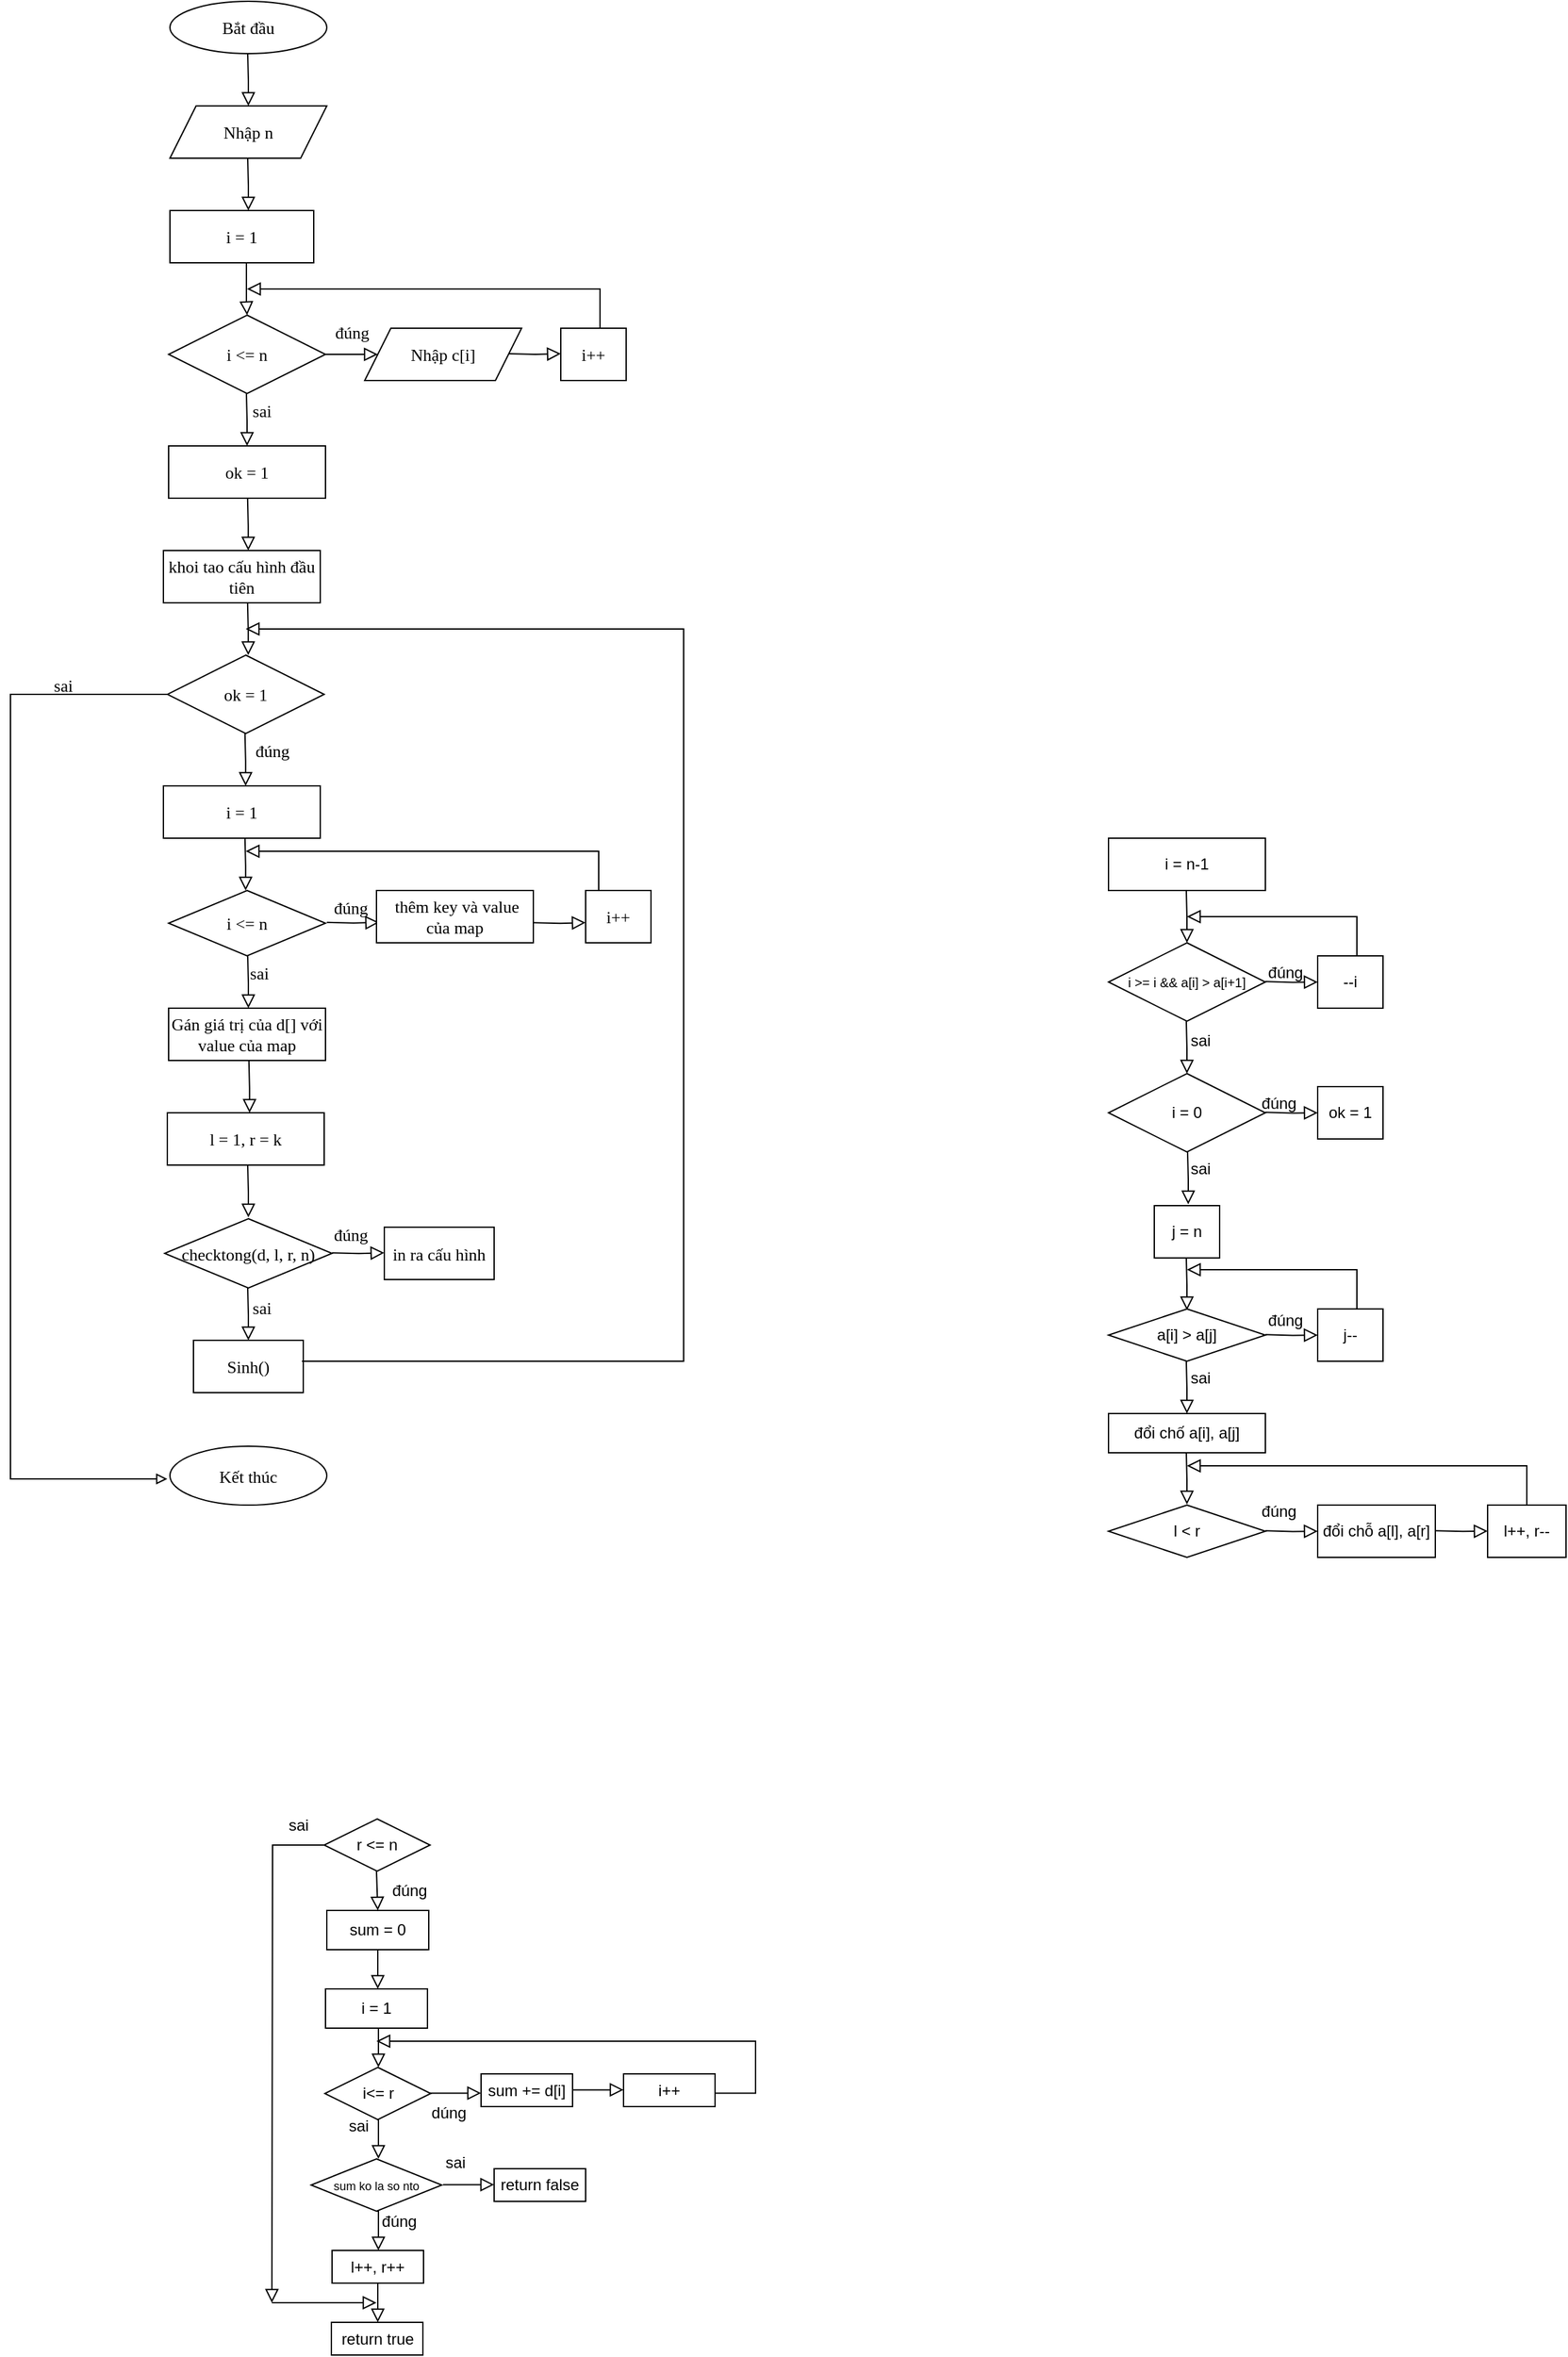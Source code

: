 <mxfile version="22.1.0" type="github">
  <diagram id="C5RBs43oDa-KdzZeNtuy" name="Page-1">
    <mxGraphModel dx="3000" dy="6275" grid="1" gridSize="10" guides="1" tooltips="1" connect="1" arrows="1" fold="1" page="1" pageScale="1" pageWidth="3300" pageHeight="4681" math="0" shadow="0">
      <root>
        <mxCell id="WIyWlLk6GJQsqaUBKTNV-0" />
        <mxCell id="WIyWlLk6GJQsqaUBKTNV-1" parent="WIyWlLk6GJQsqaUBKTNV-0" />
        <mxCell id="WIyWlLk6GJQsqaUBKTNV-8" value="" style="rounded=0;html=1;jettySize=auto;orthogonalLoop=1;fontSize=13;endArrow=block;endFill=0;endSize=8;strokeWidth=1;shadow=0;labelBackgroundColor=none;edgeStyle=orthogonalEdgeStyle;fontFamily=Times New Roman;" parent="WIyWlLk6GJQsqaUBKTNV-1" edge="1">
          <mxGeometry x="0.333" y="20" relative="1" as="geometry">
            <mxPoint as="offset" />
            <mxPoint x="301.5" y="-2640" as="sourcePoint" />
            <mxPoint x="302" y="-2600" as="targetPoint" />
          </mxGeometry>
        </mxCell>
        <mxCell id="vtlavPTX0ns7V2OKeSvy-0" value="Bắt đầu" style="ellipse;whiteSpace=wrap;html=1;strokeWidth=1;fontSize=13;fontFamily=Times New Roman;" parent="WIyWlLk6GJQsqaUBKTNV-1" vertex="1">
          <mxGeometry x="242" y="-2680" width="120" height="40" as="geometry" />
        </mxCell>
        <mxCell id="vtlavPTX0ns7V2OKeSvy-1" value="Nhập n" style="shape=parallelogram;perimeter=parallelogramPerimeter;whiteSpace=wrap;html=1;fixedSize=1;strokeWidth=1;fontSize=13;fontFamily=Times New Roman;" parent="WIyWlLk6GJQsqaUBKTNV-1" vertex="1">
          <mxGeometry x="242" y="-2600" width="120" height="40" as="geometry" />
        </mxCell>
        <mxCell id="vtlavPTX0ns7V2OKeSvy-2" value="" style="rounded=0;html=1;jettySize=auto;orthogonalLoop=1;fontSize=13;endArrow=block;endFill=0;endSize=8;strokeWidth=1;shadow=0;labelBackgroundColor=none;edgeStyle=orthogonalEdgeStyle;fontFamily=Times New Roman;" parent="WIyWlLk6GJQsqaUBKTNV-1" edge="1">
          <mxGeometry x="0.333" y="20" relative="1" as="geometry">
            <mxPoint as="offset" />
            <mxPoint x="301.5" y="-2560" as="sourcePoint" />
            <mxPoint x="302" y="-2520" as="targetPoint" />
          </mxGeometry>
        </mxCell>
        <mxCell id="vtlavPTX0ns7V2OKeSvy-3" value="i &amp;lt;= n" style="rhombus;whiteSpace=wrap;html=1;strokeWidth=1;fontSize=13;fontFamily=Times New Roman;" parent="WIyWlLk6GJQsqaUBKTNV-1" vertex="1">
          <mxGeometry x="241" y="-2440" width="120" height="60" as="geometry" />
        </mxCell>
        <mxCell id="vtlavPTX0ns7V2OKeSvy-4" value="" style="rounded=0;html=1;jettySize=auto;orthogonalLoop=1;fontSize=13;endArrow=block;endFill=0;endSize=8;strokeWidth=1;shadow=0;labelBackgroundColor=none;edgeStyle=orthogonalEdgeStyle;fontFamily=Times New Roman;" parent="WIyWlLk6GJQsqaUBKTNV-1" edge="1">
          <mxGeometry x="0.333" y="20" relative="1" as="geometry">
            <mxPoint as="offset" />
            <mxPoint x="300.5" y="-2380" as="sourcePoint" />
            <mxPoint x="301" y="-2340" as="targetPoint" />
          </mxGeometry>
        </mxCell>
        <mxCell id="vtlavPTX0ns7V2OKeSvy-5" value="" style="rounded=0;html=1;jettySize=auto;orthogonalLoop=1;fontSize=13;endArrow=block;endFill=0;endSize=8;strokeWidth=1;shadow=0;labelBackgroundColor=none;edgeStyle=orthogonalEdgeStyle;exitX=1;exitY=0.5;exitDx=0;exitDy=0;fontFamily=Times New Roman;" parent="WIyWlLk6GJQsqaUBKTNV-1" source="vtlavPTX0ns7V2OKeSvy-3" edge="1">
          <mxGeometry x="0.333" y="20" relative="1" as="geometry">
            <mxPoint as="offset" />
            <mxPoint x="421" y="-2420" as="sourcePoint" />
            <mxPoint x="401" y="-2410" as="targetPoint" />
          </mxGeometry>
        </mxCell>
        <mxCell id="vtlavPTX0ns7V2OKeSvy-6" value="Nhập c[i]" style="shape=parallelogram;perimeter=parallelogramPerimeter;whiteSpace=wrap;html=1;fixedSize=1;strokeWidth=1;fontSize=13;fontFamily=Times New Roman;" parent="WIyWlLk6GJQsqaUBKTNV-1" vertex="1">
          <mxGeometry x="391" y="-2430" width="120" height="40" as="geometry" />
        </mxCell>
        <mxCell id="vtlavPTX0ns7V2OKeSvy-7" value="" style="rounded=0;html=1;jettySize=auto;orthogonalLoop=1;fontSize=13;endArrow=block;endFill=0;endSize=8;strokeWidth=1;shadow=0;labelBackgroundColor=none;edgeStyle=orthogonalEdgeStyle;exitX=1;exitY=0.5;exitDx=0;exitDy=0;fontFamily=Times New Roman;" parent="WIyWlLk6GJQsqaUBKTNV-1" edge="1">
          <mxGeometry x="0.333" y="20" relative="1" as="geometry">
            <mxPoint as="offset" />
            <mxPoint x="501" y="-2410.5" as="sourcePoint" />
            <mxPoint x="541" y="-2410.5" as="targetPoint" />
          </mxGeometry>
        </mxCell>
        <mxCell id="vtlavPTX0ns7V2OKeSvy-8" value="i++" style="rounded=0;whiteSpace=wrap;html=1;strokeWidth=1;fontSize=13;fontFamily=Times New Roman;" parent="WIyWlLk6GJQsqaUBKTNV-1" vertex="1">
          <mxGeometry x="541" y="-2430" width="50" height="40" as="geometry" />
        </mxCell>
        <mxCell id="vtlavPTX0ns7V2OKeSvy-9" value="" style="rounded=0;html=1;jettySize=auto;orthogonalLoop=1;fontSize=13;endArrow=block;endFill=0;endSize=8;strokeWidth=1;shadow=0;labelBackgroundColor=none;edgeStyle=orthogonalEdgeStyle;exitX=0.5;exitY=0;exitDx=0;exitDy=0;fontFamily=Times New Roman;" parent="WIyWlLk6GJQsqaUBKTNV-1" source="vtlavPTX0ns7V2OKeSvy-8" edge="1">
          <mxGeometry x="0.333" y="20" relative="1" as="geometry">
            <mxPoint as="offset" />
            <mxPoint x="571" y="-2500" as="sourcePoint" />
            <mxPoint x="301" y="-2460" as="targetPoint" />
            <Array as="points">
              <mxPoint x="571" y="-2430" />
              <mxPoint x="571" y="-2460" />
            </Array>
          </mxGeometry>
        </mxCell>
        <mxCell id="vtlavPTX0ns7V2OKeSvy-10" value="đúng" style="text;html=1;align=center;verticalAlign=middle;resizable=0;points=[];autosize=1;strokeColor=none;fillColor=none;strokeWidth=1;fontSize=13;fontFamily=Times New Roman;" parent="WIyWlLk6GJQsqaUBKTNV-1" vertex="1">
          <mxGeometry x="356" y="-2442" width="50" height="30" as="geometry" />
        </mxCell>
        <mxCell id="vtlavPTX0ns7V2OKeSvy-11" value="i = 1" style="rounded=0;whiteSpace=wrap;html=1;strokeWidth=1;fontSize=13;fontFamily=Times New Roman;" parent="WIyWlLk6GJQsqaUBKTNV-1" vertex="1">
          <mxGeometry x="242" y="-2520" width="110" height="40" as="geometry" />
        </mxCell>
        <mxCell id="vtlavPTX0ns7V2OKeSvy-12" value="" style="rounded=0;html=1;jettySize=auto;orthogonalLoop=1;fontSize=13;endArrow=block;endFill=0;endSize=8;strokeWidth=1;shadow=0;labelBackgroundColor=none;edgeStyle=orthogonalEdgeStyle;fontFamily=Times New Roman;" parent="WIyWlLk6GJQsqaUBKTNV-1" edge="1">
          <mxGeometry x="0.333" y="20" relative="1" as="geometry">
            <mxPoint as="offset" />
            <mxPoint x="300.5" y="-2480" as="sourcePoint" />
            <mxPoint x="301" y="-2440" as="targetPoint" />
            <Array as="points">
              <mxPoint x="300.5" y="-2450" />
              <mxPoint x="301.5" y="-2450" />
            </Array>
          </mxGeometry>
        </mxCell>
        <mxCell id="vtlavPTX0ns7V2OKeSvy-13" value="sai" style="text;html=1;align=center;verticalAlign=middle;resizable=0;points=[];autosize=1;strokeColor=none;fillColor=none;strokeWidth=1;fontSize=13;fontFamily=Times New Roman;" parent="WIyWlLk6GJQsqaUBKTNV-1" vertex="1">
          <mxGeometry x="292" y="-2382" width="40" height="30" as="geometry" />
        </mxCell>
        <mxCell id="vtlavPTX0ns7V2OKeSvy-14" value="ok = 1" style="rounded=0;whiteSpace=wrap;html=1;strokeWidth=1;fontSize=13;fontFamily=Times New Roman;" parent="WIyWlLk6GJQsqaUBKTNV-1" vertex="1">
          <mxGeometry x="241" y="-2340" width="120" height="40" as="geometry" />
        </mxCell>
        <mxCell id="vtlavPTX0ns7V2OKeSvy-15" value="" style="rounded=0;html=1;jettySize=auto;orthogonalLoop=1;fontSize=13;endArrow=block;endFill=0;endSize=8;strokeWidth=1;shadow=0;labelBackgroundColor=none;edgeStyle=orthogonalEdgeStyle;fontFamily=Times New Roman;" parent="WIyWlLk6GJQsqaUBKTNV-1" edge="1">
          <mxGeometry x="0.333" y="20" relative="1" as="geometry">
            <mxPoint as="offset" />
            <mxPoint x="301.41" y="-2300" as="sourcePoint" />
            <mxPoint x="301.91" y="-2260" as="targetPoint" />
          </mxGeometry>
        </mxCell>
        <mxCell id="vtlavPTX0ns7V2OKeSvy-16" value="khoi tao cấu hình đầu tiên" style="rounded=0;whiteSpace=wrap;html=1;strokeWidth=1;fontSize=13;fontFamily=Times New Roman;" parent="WIyWlLk6GJQsqaUBKTNV-1" vertex="1">
          <mxGeometry x="237" y="-2260" width="120" height="40" as="geometry" />
        </mxCell>
        <mxCell id="vtlavPTX0ns7V2OKeSvy-17" value="" style="rounded=0;html=1;jettySize=auto;orthogonalLoop=1;fontSize=13;endArrow=block;endFill=0;endSize=8;strokeWidth=1;shadow=0;labelBackgroundColor=none;edgeStyle=orthogonalEdgeStyle;fontFamily=Times New Roman;" parent="WIyWlLk6GJQsqaUBKTNV-1" edge="1">
          <mxGeometry x="0.333" y="20" relative="1" as="geometry">
            <mxPoint as="offset" />
            <mxPoint x="301.41" y="-2220" as="sourcePoint" />
            <mxPoint x="301.91" y="-2180" as="targetPoint" />
          </mxGeometry>
        </mxCell>
        <mxCell id="vtlavPTX0ns7V2OKeSvy-18" value="ok = 1" style="rhombus;whiteSpace=wrap;html=1;strokeWidth=1;fontSize=13;fontFamily=Times New Roman;" parent="WIyWlLk6GJQsqaUBKTNV-1" vertex="1">
          <mxGeometry x="240" y="-2180" width="120" height="60" as="geometry" />
        </mxCell>
        <mxCell id="vtlavPTX0ns7V2OKeSvy-19" value="" style="rounded=0;html=1;jettySize=auto;orthogonalLoop=1;fontSize=13;endArrow=block;endFill=0;endSize=8;strokeWidth=1;shadow=0;labelBackgroundColor=none;edgeStyle=orthogonalEdgeStyle;fontFamily=Times New Roman;" parent="WIyWlLk6GJQsqaUBKTNV-1" edge="1">
          <mxGeometry x="0.333" y="20" relative="1" as="geometry">
            <mxPoint as="offset" />
            <mxPoint x="299.41" y="-2120" as="sourcePoint" />
            <mxPoint x="299.91" y="-2080" as="targetPoint" />
          </mxGeometry>
        </mxCell>
        <mxCell id="vtlavPTX0ns7V2OKeSvy-20" value="i &amp;lt;= n" style="rhombus;whiteSpace=wrap;html=1;strokeWidth=1;fontSize=13;fontFamily=Times New Roman;" parent="WIyWlLk6GJQsqaUBKTNV-1" vertex="1">
          <mxGeometry x="241" y="-2000" width="120" height="50" as="geometry" />
        </mxCell>
        <mxCell id="vtlavPTX0ns7V2OKeSvy-21" value="i = 1" style="rounded=0;whiteSpace=wrap;html=1;strokeWidth=1;fontSize=13;fontFamily=Times New Roman;" parent="WIyWlLk6GJQsqaUBKTNV-1" vertex="1">
          <mxGeometry x="237" y="-2080" width="120" height="40" as="geometry" />
        </mxCell>
        <mxCell id="vtlavPTX0ns7V2OKeSvy-22" value="" style="rounded=0;html=1;jettySize=auto;orthogonalLoop=1;fontSize=13;endArrow=block;endFill=0;endSize=8;strokeWidth=1;shadow=0;labelBackgroundColor=none;edgeStyle=orthogonalEdgeStyle;fontFamily=Times New Roman;" parent="WIyWlLk6GJQsqaUBKTNV-1" edge="1">
          <mxGeometry x="0.333" y="20" relative="1" as="geometry">
            <mxPoint as="offset" />
            <mxPoint x="299.41" y="-2040" as="sourcePoint" />
            <mxPoint x="299.91" y="-2000" as="targetPoint" />
          </mxGeometry>
        </mxCell>
        <mxCell id="vtlavPTX0ns7V2OKeSvy-24" value="" style="rounded=0;html=1;jettySize=auto;orthogonalLoop=1;fontSize=13;endArrow=block;endFill=0;endSize=8;strokeWidth=1;shadow=0;labelBackgroundColor=none;edgeStyle=orthogonalEdgeStyle;exitX=1;exitY=0.5;exitDx=0;exitDy=0;fontFamily=Times New Roman;" parent="WIyWlLk6GJQsqaUBKTNV-1" edge="1">
          <mxGeometry x="0.333" y="20" relative="1" as="geometry">
            <mxPoint as="offset" />
            <mxPoint x="362" y="-1975.59" as="sourcePoint" />
            <mxPoint x="402" y="-1975.59" as="targetPoint" />
          </mxGeometry>
        </mxCell>
        <mxCell id="vtlavPTX0ns7V2OKeSvy-25" value="&lt;div style=&quot;font-size: 13px;&quot;&gt;&lt;br style=&quot;font-size: 13px;&quot;&gt;&lt;/div&gt;&lt;div style=&quot;font-size: 13px;&quot;&gt;&amp;nbsp;thêm key và value của map&lt;/div&gt;&lt;div style=&quot;font-size: 13px;&quot;&gt;&lt;br style=&quot;font-size: 13px;&quot;&gt;&lt;/div&gt;" style="rounded=0;whiteSpace=wrap;html=1;strokeWidth=1;fontSize=13;fontFamily=Times New Roman;" parent="WIyWlLk6GJQsqaUBKTNV-1" vertex="1">
          <mxGeometry x="400" y="-2000" width="120" height="40" as="geometry" />
        </mxCell>
        <mxCell id="vtlavPTX0ns7V2OKeSvy-26" value="" style="rounded=0;html=1;jettySize=auto;orthogonalLoop=1;fontSize=13;endArrow=block;endFill=0;endSize=8;strokeWidth=1;shadow=0;labelBackgroundColor=none;edgeStyle=orthogonalEdgeStyle;exitX=1;exitY=0.5;exitDx=0;exitDy=0;fontFamily=Times New Roman;" parent="WIyWlLk6GJQsqaUBKTNV-1" edge="1">
          <mxGeometry x="0.333" y="20" relative="1" as="geometry">
            <mxPoint as="offset" />
            <mxPoint x="520" y="-1975.42" as="sourcePoint" />
            <mxPoint x="560" y="-1975.42" as="targetPoint" />
          </mxGeometry>
        </mxCell>
        <mxCell id="vtlavPTX0ns7V2OKeSvy-27" value="i++" style="rounded=0;whiteSpace=wrap;html=1;strokeWidth=1;fontSize=13;fontFamily=Times New Roman;" parent="WIyWlLk6GJQsqaUBKTNV-1" vertex="1">
          <mxGeometry x="560" y="-2000" width="50" height="40" as="geometry" />
        </mxCell>
        <mxCell id="vtlavPTX0ns7V2OKeSvy-28" value="" style="rounded=0;html=1;jettySize=auto;orthogonalLoop=1;fontSize=13;endArrow=block;endFill=0;endSize=8;strokeWidth=1;shadow=0;labelBackgroundColor=none;edgeStyle=orthogonalEdgeStyle;exitX=0.5;exitY=0;exitDx=0;exitDy=0;fontFamily=Times New Roman;" parent="WIyWlLk6GJQsqaUBKTNV-1" edge="1">
          <mxGeometry x="0.333" y="20" relative="1" as="geometry">
            <mxPoint as="offset" />
            <mxPoint x="565" y="-2000" as="sourcePoint" />
            <mxPoint x="300" y="-2030" as="targetPoint" />
            <Array as="points">
              <mxPoint x="570" y="-2000" />
              <mxPoint x="570" y="-2030" />
            </Array>
          </mxGeometry>
        </mxCell>
        <mxCell id="vtlavPTX0ns7V2OKeSvy-29" value="đúng" style="text;html=1;align=center;verticalAlign=middle;resizable=0;points=[];autosize=1;strokeColor=none;fillColor=none;strokeWidth=1;fontSize=13;fontFamily=Times New Roman;" parent="WIyWlLk6GJQsqaUBKTNV-1" vertex="1">
          <mxGeometry x="355" y="-2002" width="50" height="30" as="geometry" />
        </mxCell>
        <mxCell id="vtlavPTX0ns7V2OKeSvy-30" value="" style="rounded=0;html=1;jettySize=auto;orthogonalLoop=1;fontSize=13;endArrow=block;endFill=0;endSize=8;strokeWidth=1;shadow=0;labelBackgroundColor=none;edgeStyle=orthogonalEdgeStyle;fontFamily=Times New Roman;" parent="WIyWlLk6GJQsqaUBKTNV-1" edge="1">
          <mxGeometry x="0.333" y="20" relative="1" as="geometry">
            <mxPoint as="offset" />
            <mxPoint x="301.5" y="-1950" as="sourcePoint" />
            <mxPoint x="302" y="-1910" as="targetPoint" />
          </mxGeometry>
        </mxCell>
        <mxCell id="vtlavPTX0ns7V2OKeSvy-31" value="sai" style="text;html=1;align=center;verticalAlign=middle;resizable=0;points=[];autosize=1;strokeColor=none;fillColor=none;strokeWidth=1;fontSize=13;fontFamily=Times New Roman;" parent="WIyWlLk6GJQsqaUBKTNV-1" vertex="1">
          <mxGeometry x="290" y="-1952" width="40" height="30" as="geometry" />
        </mxCell>
        <mxCell id="vtlavPTX0ns7V2OKeSvy-32" value="Gán giá trị của d[] với&lt;br style=&quot;font-size: 13px;&quot;&gt;value của map" style="rounded=0;whiteSpace=wrap;html=1;strokeWidth=1;fontSize=13;fontFamily=Times New Roman;" parent="WIyWlLk6GJQsqaUBKTNV-1" vertex="1">
          <mxGeometry x="241" y="-1910" width="120" height="40" as="geometry" />
        </mxCell>
        <mxCell id="vtlavPTX0ns7V2OKeSvy-33" value="" style="rounded=0;html=1;jettySize=auto;orthogonalLoop=1;fontSize=13;endArrow=block;endFill=0;endSize=8;strokeWidth=1;shadow=0;labelBackgroundColor=none;edgeStyle=orthogonalEdgeStyle;fontFamily=Times New Roman;" parent="WIyWlLk6GJQsqaUBKTNV-1" edge="1">
          <mxGeometry x="0.317" y="20" relative="1" as="geometry">
            <mxPoint as="offset" />
            <mxPoint x="302.41" y="-1870" as="sourcePoint" />
            <mxPoint x="302.91" y="-1830" as="targetPoint" />
          </mxGeometry>
        </mxCell>
        <mxCell id="vtlavPTX0ns7V2OKeSvy-34" value="l = 1, r = k" style="rounded=0;whiteSpace=wrap;html=1;strokeWidth=1;fontSize=13;fontFamily=Times New Roman;" parent="WIyWlLk6GJQsqaUBKTNV-1" vertex="1">
          <mxGeometry x="240" y="-1830" width="120" height="40" as="geometry" />
        </mxCell>
        <mxCell id="vtlavPTX0ns7V2OKeSvy-37" value="" style="rounded=0;html=1;jettySize=auto;orthogonalLoop=1;fontSize=13;endArrow=block;endFill=0;endSize=8;strokeWidth=1;shadow=0;labelBackgroundColor=none;edgeStyle=orthogonalEdgeStyle;fontFamily=Times New Roman;" parent="WIyWlLk6GJQsqaUBKTNV-1" edge="1">
          <mxGeometry x="0.317" y="20" relative="1" as="geometry">
            <mxPoint as="offset" />
            <mxPoint x="301.5" y="-1790" as="sourcePoint" />
            <mxPoint x="302" y="-1750" as="targetPoint" />
          </mxGeometry>
        </mxCell>
        <mxCell id="vtlavPTX0ns7V2OKeSvy-38" value="checktong(d, l, r, n)" style="rhombus;whiteSpace=wrap;html=1;strokeWidth=1;fontSize=13;fontFamily=Times New Roman;" parent="WIyWlLk6GJQsqaUBKTNV-1" vertex="1">
          <mxGeometry x="238" y="-1749" width="128" height="53" as="geometry" />
        </mxCell>
        <mxCell id="vtlavPTX0ns7V2OKeSvy-39" style="edgeStyle=orthogonalEdgeStyle;rounded=0;orthogonalLoop=1;jettySize=auto;html=1;exitX=0.5;exitY=1;exitDx=0;exitDy=0;strokeWidth=1;fontSize=13;fontFamily=Times New Roman;" parent="WIyWlLk6GJQsqaUBKTNV-1" source="vtlavPTX0ns7V2OKeSvy-38" target="vtlavPTX0ns7V2OKeSvy-38" edge="1">
          <mxGeometry relative="1" as="geometry" />
        </mxCell>
        <mxCell id="vtlavPTX0ns7V2OKeSvy-41" value="" style="rounded=0;html=1;jettySize=auto;orthogonalLoop=1;fontSize=13;endArrow=block;endFill=0;endSize=8;strokeWidth=1;shadow=0;labelBackgroundColor=none;edgeStyle=orthogonalEdgeStyle;exitX=1;exitY=0.5;exitDx=0;exitDy=0;fontFamily=Times New Roman;" parent="WIyWlLk6GJQsqaUBKTNV-1" edge="1">
          <mxGeometry x="0.333" y="20" relative="1" as="geometry">
            <mxPoint as="offset" />
            <mxPoint x="366" y="-1722.92" as="sourcePoint" />
            <mxPoint x="406" y="-1722.92" as="targetPoint" />
          </mxGeometry>
        </mxCell>
        <mxCell id="vtlavPTX0ns7V2OKeSvy-42" value="&lt;div style=&quot;font-size: 13px;&quot;&gt;&lt;span style=&quot;background-color: initial; font-size: 13px;&quot;&gt;in ra cấu hình&lt;/span&gt;&lt;br style=&quot;font-size: 13px;&quot;&gt;&lt;/div&gt;" style="rounded=0;whiteSpace=wrap;html=1;strokeWidth=1;fontSize=13;fontFamily=Times New Roman;" parent="WIyWlLk6GJQsqaUBKTNV-1" vertex="1">
          <mxGeometry x="406" y="-1742.5" width="84" height="40" as="geometry" />
        </mxCell>
        <mxCell id="vtlavPTX0ns7V2OKeSvy-43" value="" style="rounded=0;html=1;jettySize=auto;orthogonalLoop=1;fontSize=13;endArrow=block;endFill=0;endSize=8;strokeWidth=1;shadow=0;labelBackgroundColor=none;edgeStyle=orthogonalEdgeStyle;fontFamily=Times New Roman;" parent="WIyWlLk6GJQsqaUBKTNV-1" edge="1">
          <mxGeometry x="0.317" y="20" relative="1" as="geometry">
            <mxPoint as="offset" />
            <mxPoint x="301.5" y="-1696" as="sourcePoint" />
            <mxPoint x="302" y="-1656" as="targetPoint" />
          </mxGeometry>
        </mxCell>
        <mxCell id="vtlavPTX0ns7V2OKeSvy-44" value="đúng" style="text;html=1;align=center;verticalAlign=middle;resizable=0;points=[];autosize=1;strokeColor=none;fillColor=none;strokeWidth=1;fontSize=13;fontFamily=Times New Roman;" parent="WIyWlLk6GJQsqaUBKTNV-1" vertex="1">
          <mxGeometry x="355" y="-1752" width="50" height="30" as="geometry" />
        </mxCell>
        <mxCell id="vtlavPTX0ns7V2OKeSvy-45" value="sai" style="text;html=1;align=center;verticalAlign=middle;resizable=0;points=[];autosize=1;strokeColor=none;fillColor=none;strokeWidth=1;fontSize=13;fontFamily=Times New Roman;" parent="WIyWlLk6GJQsqaUBKTNV-1" vertex="1">
          <mxGeometry x="292" y="-1696" width="40" height="30" as="geometry" />
        </mxCell>
        <mxCell id="vtlavPTX0ns7V2OKeSvy-46" value="&lt;div style=&quot;font-size: 13px;&quot;&gt;&lt;span style=&quot;background-color: initial; font-size: 13px;&quot;&gt;Sinh()&lt;/span&gt;&lt;br style=&quot;font-size: 13px;&quot;&gt;&lt;/div&gt;" style="rounded=0;whiteSpace=wrap;html=1;strokeWidth=1;fontSize=13;fontFamily=Times New Roman;" parent="WIyWlLk6GJQsqaUBKTNV-1" vertex="1">
          <mxGeometry x="260" y="-1656" width="84" height="40" as="geometry" />
        </mxCell>
        <mxCell id="vtlavPTX0ns7V2OKeSvy-48" value="Kết thúc" style="ellipse;whiteSpace=wrap;html=1;strokeWidth=1;fontSize=13;fontFamily=Times New Roman;" parent="WIyWlLk6GJQsqaUBKTNV-1" vertex="1">
          <mxGeometry x="242" y="-1575" width="120" height="45" as="geometry" />
        </mxCell>
        <mxCell id="vtlavPTX0ns7V2OKeSvy-49" value="đúng" style="text;html=1;align=center;verticalAlign=middle;resizable=0;points=[];autosize=1;strokeColor=none;fillColor=none;strokeWidth=1;fontSize=13;fontFamily=Times New Roman;" parent="WIyWlLk6GJQsqaUBKTNV-1" vertex="1">
          <mxGeometry x="295" y="-2122" width="50" height="30" as="geometry" />
        </mxCell>
        <mxCell id="vtlavPTX0ns7V2OKeSvy-50" value="" style="rounded=0;html=1;jettySize=auto;orthogonalLoop=1;fontSize=13;endArrow=block;endFill=0;strokeWidth=1;shadow=0;labelBackgroundColor=none;edgeStyle=orthogonalEdgeStyle;exitX=0;exitY=0.5;exitDx=0;exitDy=0;fontFamily=Times New Roman;" parent="WIyWlLk6GJQsqaUBKTNV-1" source="vtlavPTX0ns7V2OKeSvy-18" edge="1">
          <mxGeometry x="0.317" y="20" relative="1" as="geometry">
            <mxPoint as="offset" />
            <mxPoint x="160" y="-2150" as="sourcePoint" />
            <mxPoint x="240" y="-1550" as="targetPoint" />
            <Array as="points">
              <mxPoint x="120" y="-2150" />
              <mxPoint x="120" y="-1550" />
            </Array>
          </mxGeometry>
        </mxCell>
        <mxCell id="vtlavPTX0ns7V2OKeSvy-51" value="sai" style="text;html=1;align=center;verticalAlign=middle;resizable=0;points=[];autosize=1;strokeColor=none;fillColor=none;strokeWidth=1;fontSize=13;fontFamily=Times New Roman;" parent="WIyWlLk6GJQsqaUBKTNV-1" vertex="1">
          <mxGeometry x="140" y="-2172" width="40" height="30" as="geometry" />
        </mxCell>
        <mxCell id="vtlavPTX0ns7V2OKeSvy-103" value="r &amp;lt;= n" style="rhombus;whiteSpace=wrap;html=1;" parent="WIyWlLk6GJQsqaUBKTNV-1" vertex="1">
          <mxGeometry x="360" y="-1290" width="81" height="40" as="geometry" />
        </mxCell>
        <mxCell id="vtlavPTX0ns7V2OKeSvy-104" value="" style="rounded=0;html=1;jettySize=auto;orthogonalLoop=1;fontSize=13;endArrow=block;endFill=0;endSize=8;strokeWidth=1;shadow=0;labelBackgroundColor=none;edgeStyle=orthogonalEdgeStyle;fontFamily=Times New Roman;" parent="WIyWlLk6GJQsqaUBKTNV-1" edge="1">
          <mxGeometry x="0.317" y="20" relative="1" as="geometry">
            <mxPoint as="offset" />
            <mxPoint x="400.01" y="-1250" as="sourcePoint" />
            <mxPoint x="401" y="-1220" as="targetPoint" />
          </mxGeometry>
        </mxCell>
        <mxCell id="vtlavPTX0ns7V2OKeSvy-106" value="sum = 0" style="rounded=0;whiteSpace=wrap;html=1;" parent="WIyWlLk6GJQsqaUBKTNV-1" vertex="1">
          <mxGeometry x="362" y="-1220" width="78" height="30" as="geometry" />
        </mxCell>
        <mxCell id="vtlavPTX0ns7V2OKeSvy-107" value="" style="rounded=0;html=1;jettySize=auto;orthogonalLoop=1;fontSize=13;endArrow=block;endFill=0;endSize=8;strokeWidth=1;shadow=0;labelBackgroundColor=none;edgeStyle=orthogonalEdgeStyle;fontFamily=Times New Roman;" parent="WIyWlLk6GJQsqaUBKTNV-1" edge="1">
          <mxGeometry x="0.317" y="20" relative="1" as="geometry">
            <mxPoint as="offset" />
            <mxPoint x="400" y="-1190" as="sourcePoint" />
            <mxPoint x="400.99" y="-1160" as="targetPoint" />
          </mxGeometry>
        </mxCell>
        <mxCell id="vtlavPTX0ns7V2OKeSvy-108" value="i&amp;lt;= r" style="rhombus;whiteSpace=wrap;html=1;" parent="WIyWlLk6GJQsqaUBKTNV-1" vertex="1">
          <mxGeometry x="360.5" y="-1100" width="81" height="40" as="geometry" />
        </mxCell>
        <mxCell id="vtlavPTX0ns7V2OKeSvy-109" value="i = 1" style="rounded=0;whiteSpace=wrap;html=1;" parent="WIyWlLk6GJQsqaUBKTNV-1" vertex="1">
          <mxGeometry x="361" y="-1160" width="78" height="30" as="geometry" />
        </mxCell>
        <mxCell id="vtlavPTX0ns7V2OKeSvy-110" value="" style="rounded=0;html=1;jettySize=auto;orthogonalLoop=1;fontSize=13;endArrow=block;endFill=0;endSize=8;strokeWidth=1;shadow=0;labelBackgroundColor=none;edgeStyle=orthogonalEdgeStyle;fontFamily=Times New Roman;" parent="WIyWlLk6GJQsqaUBKTNV-1" edge="1">
          <mxGeometry x="0.317" y="20" relative="1" as="geometry">
            <mxPoint as="offset" />
            <mxPoint x="400.5" y="-1130" as="sourcePoint" />
            <mxPoint x="401.49" y="-1100" as="targetPoint" />
          </mxGeometry>
        </mxCell>
        <mxCell id="vtlavPTX0ns7V2OKeSvy-111" value="" style="rounded=0;html=1;jettySize=auto;orthogonalLoop=1;fontSize=13;endArrow=block;endFill=0;endSize=8;strokeWidth=1;shadow=0;labelBackgroundColor=none;edgeStyle=orthogonalEdgeStyle;fontFamily=Times New Roman;" parent="WIyWlLk6GJQsqaUBKTNV-1" edge="1">
          <mxGeometry x="0.317" y="20" relative="1" as="geometry">
            <mxPoint as="offset" />
            <mxPoint x="441" y="-1080.29" as="sourcePoint" />
            <mxPoint x="480" y="-1080" as="targetPoint" />
          </mxGeometry>
        </mxCell>
        <mxCell id="vtlavPTX0ns7V2OKeSvy-112" value="sum += d[i]" style="rounded=0;whiteSpace=wrap;html=1;" parent="WIyWlLk6GJQsqaUBKTNV-1" vertex="1">
          <mxGeometry x="480" y="-1095" width="70" height="25" as="geometry" />
        </mxCell>
        <mxCell id="vtlavPTX0ns7V2OKeSvy-113" value="" style="rounded=0;html=1;jettySize=auto;orthogonalLoop=1;fontSize=13;endArrow=block;endFill=0;endSize=8;strokeWidth=1;shadow=0;labelBackgroundColor=none;edgeStyle=orthogonalEdgeStyle;fontFamily=Times New Roman;" parent="WIyWlLk6GJQsqaUBKTNV-1" edge="1">
          <mxGeometry x="0.317" y="20" relative="1" as="geometry">
            <mxPoint as="offset" />
            <mxPoint x="640" y="-1080.26" as="sourcePoint" />
            <mxPoint x="400" y="-1120" as="targetPoint" />
            <Array as="points">
              <mxPoint x="690" y="-1080" />
              <mxPoint x="690" y="-1120" />
            </Array>
          </mxGeometry>
        </mxCell>
        <mxCell id="vtlavPTX0ns7V2OKeSvy-115" value="" style="rounded=0;html=1;jettySize=auto;orthogonalLoop=1;fontSize=13;endArrow=block;endFill=0;endSize=8;strokeWidth=1;shadow=0;labelBackgroundColor=none;edgeStyle=orthogonalEdgeStyle;fontFamily=Times New Roman;" parent="WIyWlLk6GJQsqaUBKTNV-1" edge="1">
          <mxGeometry x="0.317" y="20" relative="1" as="geometry">
            <mxPoint as="offset" />
            <mxPoint x="550" y="-1082.76" as="sourcePoint" />
            <mxPoint x="589" y="-1082.47" as="targetPoint" />
          </mxGeometry>
        </mxCell>
        <mxCell id="vtlavPTX0ns7V2OKeSvy-116" value="i++" style="rounded=0;whiteSpace=wrap;html=1;" parent="WIyWlLk6GJQsqaUBKTNV-1" vertex="1">
          <mxGeometry x="589" y="-1095" width="70" height="25" as="geometry" />
        </mxCell>
        <mxCell id="vtlavPTX0ns7V2OKeSvy-117" value="dúng" style="text;html=1;align=center;verticalAlign=middle;resizable=0;points=[];autosize=1;strokeColor=none;fillColor=none;" parent="WIyWlLk6GJQsqaUBKTNV-1" vertex="1">
          <mxGeometry x="430" y="-1080" width="50" height="30" as="geometry" />
        </mxCell>
        <mxCell id="vtlavPTX0ns7V2OKeSvy-118" value="" style="rounded=0;html=1;jettySize=auto;orthogonalLoop=1;fontSize=13;endArrow=block;endFill=0;endSize=8;strokeWidth=1;shadow=0;labelBackgroundColor=none;edgeStyle=orthogonalEdgeStyle;fontFamily=Times New Roman;" parent="WIyWlLk6GJQsqaUBKTNV-1" edge="1">
          <mxGeometry x="0.317" y="20" relative="1" as="geometry">
            <mxPoint as="offset" />
            <mxPoint x="400.5" y="-1060" as="sourcePoint" />
            <mxPoint x="401.49" y="-1030" as="targetPoint" />
          </mxGeometry>
        </mxCell>
        <mxCell id="vtlavPTX0ns7V2OKeSvy-119" value="sai" style="text;html=1;align=center;verticalAlign=middle;resizable=0;points=[];autosize=1;strokeColor=none;fillColor=none;" parent="WIyWlLk6GJQsqaUBKTNV-1" vertex="1">
          <mxGeometry x="366" y="-1070" width="40" height="30" as="geometry" />
        </mxCell>
        <mxCell id="vtlavPTX0ns7V2OKeSvy-120" value="&lt;font style=&quot;font-size: 9px;&quot;&gt;sum ko la so nto&lt;/font&gt;" style="rhombus;whiteSpace=wrap;html=1;" parent="WIyWlLk6GJQsqaUBKTNV-1" vertex="1">
          <mxGeometry x="350" y="-1030" width="100" height="40" as="geometry" />
        </mxCell>
        <mxCell id="vtlavPTX0ns7V2OKeSvy-121" value="" style="rounded=0;html=1;jettySize=auto;orthogonalLoop=1;fontSize=13;endArrow=block;endFill=0;endSize=8;strokeWidth=1;shadow=0;labelBackgroundColor=none;edgeStyle=orthogonalEdgeStyle;fontFamily=Times New Roman;" parent="WIyWlLk6GJQsqaUBKTNV-1" edge="1">
          <mxGeometry x="0.317" y="20" relative="1" as="geometry">
            <mxPoint as="offset" />
            <mxPoint x="451" y="-1010.29" as="sourcePoint" />
            <mxPoint x="490" y="-1010" as="targetPoint" />
          </mxGeometry>
        </mxCell>
        <mxCell id="vtlavPTX0ns7V2OKeSvy-122" value="return false" style="rounded=0;whiteSpace=wrap;html=1;" parent="WIyWlLk6GJQsqaUBKTNV-1" vertex="1">
          <mxGeometry x="490" y="-1022.5" width="70" height="25" as="geometry" />
        </mxCell>
        <mxCell id="vtlavPTX0ns7V2OKeSvy-124" value="" style="rounded=0;html=1;jettySize=auto;orthogonalLoop=1;fontSize=13;endArrow=block;endFill=0;endSize=8;strokeWidth=1;shadow=0;labelBackgroundColor=none;edgeStyle=orthogonalEdgeStyle;fontFamily=Times New Roman;" parent="WIyWlLk6GJQsqaUBKTNV-1" edge="1">
          <mxGeometry x="0.317" y="20" relative="1" as="geometry">
            <mxPoint as="offset" />
            <mxPoint x="400.49" y="-990" as="sourcePoint" />
            <mxPoint x="401.48" y="-960" as="targetPoint" />
          </mxGeometry>
        </mxCell>
        <mxCell id="vtlavPTX0ns7V2OKeSvy-125" value="sai" style="text;html=1;align=center;verticalAlign=middle;resizable=0;points=[];autosize=1;strokeColor=none;fillColor=none;" parent="WIyWlLk6GJQsqaUBKTNV-1" vertex="1">
          <mxGeometry x="440" y="-1042" width="40" height="30" as="geometry" />
        </mxCell>
        <mxCell id="vtlavPTX0ns7V2OKeSvy-126" value="đúng" style="text;html=1;align=center;verticalAlign=middle;resizable=0;points=[];autosize=1;strokeColor=none;fillColor=none;" parent="WIyWlLk6GJQsqaUBKTNV-1" vertex="1">
          <mxGeometry x="391.5" y="-997.5" width="50" height="30" as="geometry" />
        </mxCell>
        <mxCell id="vtlavPTX0ns7V2OKeSvy-127" value="l++, r++" style="rounded=0;whiteSpace=wrap;html=1;" parent="WIyWlLk6GJQsqaUBKTNV-1" vertex="1">
          <mxGeometry x="366" y="-960" width="70" height="25" as="geometry" />
        </mxCell>
        <mxCell id="vtlavPTX0ns7V2OKeSvy-128" value="" style="rounded=0;html=1;jettySize=auto;orthogonalLoop=1;fontSize=13;endArrow=block;endFill=0;endSize=8;strokeWidth=1;shadow=0;labelBackgroundColor=none;edgeStyle=orthogonalEdgeStyle;fontFamily=Times New Roman;" parent="WIyWlLk6GJQsqaUBKTNV-1" edge="1">
          <mxGeometry x="0.317" y="20" relative="1" as="geometry">
            <mxPoint as="offset" />
            <mxPoint x="400" y="-935" as="sourcePoint" />
            <mxPoint x="400.99" y="-905" as="targetPoint" />
          </mxGeometry>
        </mxCell>
        <mxCell id="vtlavPTX0ns7V2OKeSvy-129" value="return true" style="rounded=0;whiteSpace=wrap;html=1;" parent="WIyWlLk6GJQsqaUBKTNV-1" vertex="1">
          <mxGeometry x="365.5" y="-905" width="70" height="25" as="geometry" />
        </mxCell>
        <mxCell id="vtlavPTX0ns7V2OKeSvy-131" value="" style="rounded=0;html=1;jettySize=auto;orthogonalLoop=1;fontSize=13;endArrow=block;endFill=0;endSize=8;strokeWidth=1;shadow=0;labelBackgroundColor=none;edgeStyle=orthogonalEdgeStyle;fontFamily=Times New Roman;exitX=0;exitY=0.5;exitDx=0;exitDy=0;" parent="WIyWlLk6GJQsqaUBKTNV-1" source="vtlavPTX0ns7V2OKeSvy-103" edge="1">
          <mxGeometry x="0.317" y="20" relative="1" as="geometry">
            <mxPoint as="offset" />
            <mxPoint x="319.51" y="-1270" as="sourcePoint" />
            <mxPoint x="320" y="-920" as="targetPoint" />
          </mxGeometry>
        </mxCell>
        <mxCell id="vtlavPTX0ns7V2OKeSvy-134" value="" style="rounded=0;html=1;jettySize=auto;orthogonalLoop=1;fontSize=13;endArrow=block;endFill=0;endSize=8;strokeWidth=1;shadow=0;labelBackgroundColor=none;edgeStyle=orthogonalEdgeStyle;fontFamily=Times New Roman;" parent="WIyWlLk6GJQsqaUBKTNV-1" edge="1">
          <mxGeometry x="0.317" y="20" relative="1" as="geometry">
            <mxPoint as="offset" />
            <mxPoint x="320" y="-920" as="sourcePoint" />
            <mxPoint x="400" y="-920" as="targetPoint" />
          </mxGeometry>
        </mxCell>
        <mxCell id="vtlavPTX0ns7V2OKeSvy-135" value="sai" style="text;html=1;align=center;verticalAlign=middle;resizable=0;points=[];autosize=1;strokeColor=none;fillColor=none;" parent="WIyWlLk6GJQsqaUBKTNV-1" vertex="1">
          <mxGeometry x="320" y="-1300" width="40" height="30" as="geometry" />
        </mxCell>
        <mxCell id="vtlavPTX0ns7V2OKeSvy-136" value="đúng" style="text;html=1;align=center;verticalAlign=middle;resizable=0;points=[];autosize=1;strokeColor=none;fillColor=none;" parent="WIyWlLk6GJQsqaUBKTNV-1" vertex="1">
          <mxGeometry x="400" y="-1250" width="50" height="30" as="geometry" />
        </mxCell>
        <mxCell id="vtlavPTX0ns7V2OKeSvy-137" value="i = n-1" style="rounded=0;whiteSpace=wrap;html=1;" parent="WIyWlLk6GJQsqaUBKTNV-1" vertex="1">
          <mxGeometry x="960" y="-2040" width="120" height="40" as="geometry" />
        </mxCell>
        <mxCell id="vtlavPTX0ns7V2OKeSvy-138" value="" style="rounded=0;html=1;jettySize=auto;orthogonalLoop=1;fontSize=13;endArrow=block;endFill=0;endSize=8;strokeWidth=1;shadow=0;labelBackgroundColor=none;edgeStyle=orthogonalEdgeStyle;fontFamily=Times New Roman;" parent="WIyWlLk6GJQsqaUBKTNV-1" edge="1">
          <mxGeometry x="0.317" y="20" relative="1" as="geometry">
            <mxPoint as="offset" />
            <mxPoint x="1019.5" y="-2000" as="sourcePoint" />
            <mxPoint x="1020" y="-1960" as="targetPoint" />
          </mxGeometry>
        </mxCell>
        <mxCell id="vtlavPTX0ns7V2OKeSvy-139" value="&lt;font style=&quot;font-size: 10px;&quot;&gt;i &amp;gt;= i &amp;amp;&amp;amp; a[i] &amp;gt; a[i+1]&lt;/font&gt;" style="rhombus;whiteSpace=wrap;html=1;" parent="WIyWlLk6GJQsqaUBKTNV-1" vertex="1">
          <mxGeometry x="960" y="-1960" width="120" height="60" as="geometry" />
        </mxCell>
        <mxCell id="vtlavPTX0ns7V2OKeSvy-142" value="" style="rounded=0;html=1;jettySize=auto;orthogonalLoop=1;fontSize=13;endArrow=block;endFill=0;endSize=8;strokeWidth=1;shadow=0;labelBackgroundColor=none;edgeStyle=orthogonalEdgeStyle;fontFamily=Times New Roman;" parent="WIyWlLk6GJQsqaUBKTNV-1" edge="1">
          <mxGeometry x="0.317" y="20" relative="1" as="geometry">
            <mxPoint as="offset" />
            <mxPoint x="1019.49" y="-1900" as="sourcePoint" />
            <mxPoint x="1019.99" y="-1860" as="targetPoint" />
          </mxGeometry>
        </mxCell>
        <mxCell id="vtlavPTX0ns7V2OKeSvy-143" value="" style="rounded=0;html=1;jettySize=auto;orthogonalLoop=1;fontSize=13;endArrow=block;endFill=0;endSize=8;strokeWidth=1;shadow=0;labelBackgroundColor=none;edgeStyle=orthogonalEdgeStyle;fontFamily=Times New Roman;" parent="WIyWlLk6GJQsqaUBKTNV-1" edge="1">
          <mxGeometry x="0.317" y="20" relative="1" as="geometry">
            <mxPoint as="offset" />
            <mxPoint x="1080" y="-1930.34" as="sourcePoint" />
            <mxPoint x="1120" y="-1930" as="targetPoint" />
          </mxGeometry>
        </mxCell>
        <mxCell id="vtlavPTX0ns7V2OKeSvy-144" value="--i" style="rounded=0;whiteSpace=wrap;html=1;" parent="WIyWlLk6GJQsqaUBKTNV-1" vertex="1">
          <mxGeometry x="1120" y="-1950" width="50" height="40" as="geometry" />
        </mxCell>
        <mxCell id="vtlavPTX0ns7V2OKeSvy-147" value="" style="rounded=0;html=1;jettySize=auto;orthogonalLoop=1;fontSize=13;endArrow=block;endFill=0;endSize=8;strokeWidth=1;shadow=0;labelBackgroundColor=none;edgeStyle=orthogonalEdgeStyle;fontFamily=Times New Roman;" parent="WIyWlLk6GJQsqaUBKTNV-1" edge="1">
          <mxGeometry x="0.333" y="20" relative="1" as="geometry">
            <mxPoint as="offset" />
            <mxPoint x="1150" y="-1950" as="sourcePoint" />
            <mxPoint x="1020" y="-1980" as="targetPoint" />
            <Array as="points">
              <mxPoint x="1150" y="-1950" />
              <mxPoint x="1150" y="-1980" />
            </Array>
          </mxGeometry>
        </mxCell>
        <mxCell id="vtlavPTX0ns7V2OKeSvy-148" value="đúng" style="text;html=1;align=center;verticalAlign=middle;resizable=0;points=[];autosize=1;strokeColor=none;fillColor=none;" parent="WIyWlLk6GJQsqaUBKTNV-1" vertex="1">
          <mxGeometry x="1070" y="-1952" width="50" height="30" as="geometry" />
        </mxCell>
        <mxCell id="vtlavPTX0ns7V2OKeSvy-149" value="sai" style="text;html=1;align=center;verticalAlign=middle;resizable=0;points=[];autosize=1;strokeColor=none;fillColor=none;" parent="WIyWlLk6GJQsqaUBKTNV-1" vertex="1">
          <mxGeometry x="1010" y="-1900" width="40" height="30" as="geometry" />
        </mxCell>
        <mxCell id="vtlavPTX0ns7V2OKeSvy-151" value="i = 0" style="rhombus;whiteSpace=wrap;html=1;" parent="WIyWlLk6GJQsqaUBKTNV-1" vertex="1">
          <mxGeometry x="960" y="-1860" width="120" height="60" as="geometry" />
        </mxCell>
        <mxCell id="vtlavPTX0ns7V2OKeSvy-152" value="" style="rounded=0;html=1;jettySize=auto;orthogonalLoop=1;fontSize=13;endArrow=block;endFill=0;endSize=8;strokeWidth=1;shadow=0;labelBackgroundColor=none;edgeStyle=orthogonalEdgeStyle;fontFamily=Times New Roman;" parent="WIyWlLk6GJQsqaUBKTNV-1" edge="1">
          <mxGeometry x="0.317" y="20" relative="1" as="geometry">
            <mxPoint as="offset" />
            <mxPoint x="1080" y="-1830.34" as="sourcePoint" />
            <mxPoint x="1120" y="-1830" as="targetPoint" />
          </mxGeometry>
        </mxCell>
        <mxCell id="vtlavPTX0ns7V2OKeSvy-153" value="ok = 1" style="rounded=0;whiteSpace=wrap;html=1;" parent="WIyWlLk6GJQsqaUBKTNV-1" vertex="1">
          <mxGeometry x="1120" y="-1850" width="50" height="40" as="geometry" />
        </mxCell>
        <mxCell id="vtlavPTX0ns7V2OKeSvy-154" value="" style="rounded=0;html=1;jettySize=auto;orthogonalLoop=1;fontSize=13;endArrow=block;endFill=0;endSize=8;strokeWidth=1;shadow=0;labelBackgroundColor=none;edgeStyle=orthogonalEdgeStyle;fontFamily=Times New Roman;" parent="WIyWlLk6GJQsqaUBKTNV-1" edge="1">
          <mxGeometry x="0.317" y="20" relative="1" as="geometry">
            <mxPoint as="offset" />
            <mxPoint x="1020.49" y="-1800" as="sourcePoint" />
            <mxPoint x="1020.99" y="-1760" as="targetPoint" />
          </mxGeometry>
        </mxCell>
        <mxCell id="vtlavPTX0ns7V2OKeSvy-155" value="j = n" style="rounded=0;whiteSpace=wrap;html=1;" parent="WIyWlLk6GJQsqaUBKTNV-1" vertex="1">
          <mxGeometry x="995" y="-1759" width="50" height="40" as="geometry" />
        </mxCell>
        <mxCell id="vtlavPTX0ns7V2OKeSvy-156" value="đúng" style="text;html=1;align=center;verticalAlign=middle;resizable=0;points=[];autosize=1;strokeColor=none;fillColor=none;" parent="WIyWlLk6GJQsqaUBKTNV-1" vertex="1">
          <mxGeometry x="1065" y="-1852" width="50" height="30" as="geometry" />
        </mxCell>
        <mxCell id="vtlavPTX0ns7V2OKeSvy-157" value="sai" style="text;html=1;align=center;verticalAlign=middle;resizable=0;points=[];autosize=1;strokeColor=none;fillColor=none;" parent="WIyWlLk6GJQsqaUBKTNV-1" vertex="1">
          <mxGeometry x="1010" y="-1802" width="40" height="30" as="geometry" />
        </mxCell>
        <mxCell id="vtlavPTX0ns7V2OKeSvy-158" value="" style="rounded=0;html=1;jettySize=auto;orthogonalLoop=1;fontSize=13;endArrow=block;endFill=0;endSize=8;strokeWidth=1;shadow=0;labelBackgroundColor=none;edgeStyle=orthogonalEdgeStyle;fontFamily=Times New Roman;" parent="WIyWlLk6GJQsqaUBKTNV-1" edge="1">
          <mxGeometry x="0.317" y="20" relative="1" as="geometry">
            <mxPoint as="offset" />
            <mxPoint x="1019.49" y="-1719" as="sourcePoint" />
            <mxPoint x="1019.99" y="-1679" as="targetPoint" />
          </mxGeometry>
        </mxCell>
        <mxCell id="vtlavPTX0ns7V2OKeSvy-159" value="a[i] &amp;gt; a[j]" style="rhombus;whiteSpace=wrap;html=1;" parent="WIyWlLk6GJQsqaUBKTNV-1" vertex="1">
          <mxGeometry x="960" y="-1680" width="120" height="40" as="geometry" />
        </mxCell>
        <mxCell id="vtlavPTX0ns7V2OKeSvy-161" value="" style="rounded=0;html=1;jettySize=auto;orthogonalLoop=1;fontSize=13;endArrow=block;endFill=0;endSize=8;strokeWidth=1;shadow=0;labelBackgroundColor=none;edgeStyle=orthogonalEdgeStyle;fontFamily=Times New Roman;" parent="WIyWlLk6GJQsqaUBKTNV-1" edge="1">
          <mxGeometry x="0.317" y="20" relative="1" as="geometry">
            <mxPoint as="offset" />
            <mxPoint x="1080" y="-1660.34" as="sourcePoint" />
            <mxPoint x="1120" y="-1660" as="targetPoint" />
          </mxGeometry>
        </mxCell>
        <mxCell id="vtlavPTX0ns7V2OKeSvy-162" value="j--" style="rounded=0;whiteSpace=wrap;html=1;" parent="WIyWlLk6GJQsqaUBKTNV-1" vertex="1">
          <mxGeometry x="1120" y="-1680" width="50" height="40" as="geometry" />
        </mxCell>
        <mxCell id="vtlavPTX0ns7V2OKeSvy-163" value="đúng" style="text;html=1;align=center;verticalAlign=middle;resizable=0;points=[];autosize=1;strokeColor=none;fillColor=none;" parent="WIyWlLk6GJQsqaUBKTNV-1" vertex="1">
          <mxGeometry x="1070" y="-1686" width="50" height="30" as="geometry" />
        </mxCell>
        <mxCell id="vtlavPTX0ns7V2OKeSvy-164" value="" style="rounded=0;html=1;jettySize=auto;orthogonalLoop=1;fontSize=13;endArrow=block;endFill=0;endSize=8;strokeWidth=1;shadow=0;labelBackgroundColor=none;edgeStyle=orthogonalEdgeStyle;fontFamily=Times New Roman;" parent="WIyWlLk6GJQsqaUBKTNV-1" edge="1">
          <mxGeometry x="0.317" y="20" relative="1" as="geometry">
            <mxPoint as="offset" />
            <mxPoint x="1019.49" y="-1640" as="sourcePoint" />
            <mxPoint x="1019.99" y="-1600" as="targetPoint" />
          </mxGeometry>
        </mxCell>
        <mxCell id="vtlavPTX0ns7V2OKeSvy-165" value="sai" style="text;html=1;align=center;verticalAlign=middle;resizable=0;points=[];autosize=1;strokeColor=none;fillColor=none;" parent="WIyWlLk6GJQsqaUBKTNV-1" vertex="1">
          <mxGeometry x="1010" y="-1642" width="40" height="30" as="geometry" />
        </mxCell>
        <mxCell id="vtlavPTX0ns7V2OKeSvy-166" value="" style="rounded=0;html=1;jettySize=auto;orthogonalLoop=1;fontSize=13;endArrow=block;endFill=0;endSize=8;strokeWidth=1;shadow=0;labelBackgroundColor=none;edgeStyle=orthogonalEdgeStyle;fontFamily=Times New Roman;" parent="WIyWlLk6GJQsqaUBKTNV-1" edge="1">
          <mxGeometry x="0.333" y="20" relative="1" as="geometry">
            <mxPoint as="offset" />
            <mxPoint x="1150" y="-1680" as="sourcePoint" />
            <mxPoint x="1020" y="-1710" as="targetPoint" />
            <Array as="points">
              <mxPoint x="1150" y="-1710" />
            </Array>
          </mxGeometry>
        </mxCell>
        <mxCell id="vtlavPTX0ns7V2OKeSvy-167" value="đổi chố a[i], a[j]" style="rounded=0;whiteSpace=wrap;html=1;" parent="WIyWlLk6GJQsqaUBKTNV-1" vertex="1">
          <mxGeometry x="960" y="-1600" width="120" height="30" as="geometry" />
        </mxCell>
        <mxCell id="vtlavPTX0ns7V2OKeSvy-168" value="" style="rounded=0;html=1;jettySize=auto;orthogonalLoop=1;fontSize=13;endArrow=block;endFill=0;endSize=8;strokeWidth=1;shadow=0;labelBackgroundColor=none;edgeStyle=orthogonalEdgeStyle;fontFamily=Times New Roman;" parent="WIyWlLk6GJQsqaUBKTNV-1" edge="1">
          <mxGeometry x="0.317" y="20" relative="1" as="geometry">
            <mxPoint as="offset" />
            <mxPoint x="1019.49" y="-1570.5" as="sourcePoint" />
            <mxPoint x="1019.99" y="-1530.5" as="targetPoint" />
          </mxGeometry>
        </mxCell>
        <mxCell id="vtlavPTX0ns7V2OKeSvy-170" value="l &amp;lt; r" style="rhombus;whiteSpace=wrap;html=1;" parent="WIyWlLk6GJQsqaUBKTNV-1" vertex="1">
          <mxGeometry x="960" y="-1530" width="120" height="40" as="geometry" />
        </mxCell>
        <mxCell id="vtlavPTX0ns7V2OKeSvy-171" value="" style="rounded=0;html=1;jettySize=auto;orthogonalLoop=1;fontSize=13;endArrow=block;endFill=0;endSize=8;strokeWidth=1;shadow=0;labelBackgroundColor=none;edgeStyle=orthogonalEdgeStyle;fontFamily=Times New Roman;" parent="WIyWlLk6GJQsqaUBKTNV-1" edge="1">
          <mxGeometry x="0.317" y="20" relative="1" as="geometry">
            <mxPoint as="offset" />
            <mxPoint x="1080" y="-1510.34" as="sourcePoint" />
            <mxPoint x="1120" y="-1510" as="targetPoint" />
          </mxGeometry>
        </mxCell>
        <mxCell id="vtlavPTX0ns7V2OKeSvy-172" value="đổi chỗ a[l], a[r]" style="rounded=0;whiteSpace=wrap;html=1;" parent="WIyWlLk6GJQsqaUBKTNV-1" vertex="1">
          <mxGeometry x="1120" y="-1530" width="90" height="40" as="geometry" />
        </mxCell>
        <mxCell id="vtlavPTX0ns7V2OKeSvy-173" value="đúng" style="text;html=1;align=center;verticalAlign=middle;resizable=0;points=[];autosize=1;strokeColor=none;fillColor=none;" parent="WIyWlLk6GJQsqaUBKTNV-1" vertex="1">
          <mxGeometry x="1065" y="-1540" width="50" height="30" as="geometry" />
        </mxCell>
        <mxCell id="vtlavPTX0ns7V2OKeSvy-174" value="" style="rounded=0;html=1;jettySize=auto;orthogonalLoop=1;fontSize=13;endArrow=block;endFill=0;endSize=8;strokeWidth=1;shadow=0;labelBackgroundColor=none;edgeStyle=orthogonalEdgeStyle;fontFamily=Times New Roman;" parent="WIyWlLk6GJQsqaUBKTNV-1" edge="1">
          <mxGeometry x="0.317" y="20" relative="1" as="geometry">
            <mxPoint as="offset" />
            <mxPoint x="1210" y="-1510.42" as="sourcePoint" />
            <mxPoint x="1250" y="-1510.08" as="targetPoint" />
          </mxGeometry>
        </mxCell>
        <mxCell id="vtlavPTX0ns7V2OKeSvy-175" value="l++, r--" style="rounded=0;whiteSpace=wrap;html=1;" parent="WIyWlLk6GJQsqaUBKTNV-1" vertex="1">
          <mxGeometry x="1250" y="-1530" width="60" height="40" as="geometry" />
        </mxCell>
        <mxCell id="vtlavPTX0ns7V2OKeSvy-176" value="" style="rounded=0;html=1;jettySize=auto;orthogonalLoop=1;fontSize=13;endArrow=block;endFill=0;endSize=8;strokeWidth=1;shadow=0;labelBackgroundColor=none;edgeStyle=orthogonalEdgeStyle;fontFamily=Times New Roman;" parent="WIyWlLk6GJQsqaUBKTNV-1" edge="1">
          <mxGeometry x="0.333" y="20" relative="1" as="geometry">
            <mxPoint as="offset" />
            <mxPoint x="1280" y="-1530" as="sourcePoint" />
            <mxPoint x="1020" y="-1560" as="targetPoint" />
            <Array as="points">
              <mxPoint x="1280" y="-1560" />
            </Array>
          </mxGeometry>
        </mxCell>
        <mxCell id="wyysoQ-MTElI8s1J_im--0" value="" style="rounded=0;html=1;jettySize=auto;orthogonalLoop=1;fontSize=13;endArrow=block;endFill=0;endSize=8;strokeWidth=1;shadow=0;labelBackgroundColor=none;edgeStyle=orthogonalEdgeStyle;fontFamily=Times New Roman;" edge="1" parent="WIyWlLk6GJQsqaUBKTNV-1">
          <mxGeometry x="0.317" y="20" relative="1" as="geometry">
            <mxPoint as="offset" />
            <mxPoint x="342.97" y="-1640" as="sourcePoint" />
            <mxPoint x="300" y="-2200" as="targetPoint" />
            <Array as="points">
              <mxPoint x="392.97" y="-1640" />
              <mxPoint x="634.97" y="-1640" />
              <mxPoint x="634.97" y="-2200" />
            </Array>
          </mxGeometry>
        </mxCell>
      </root>
    </mxGraphModel>
  </diagram>
</mxfile>
